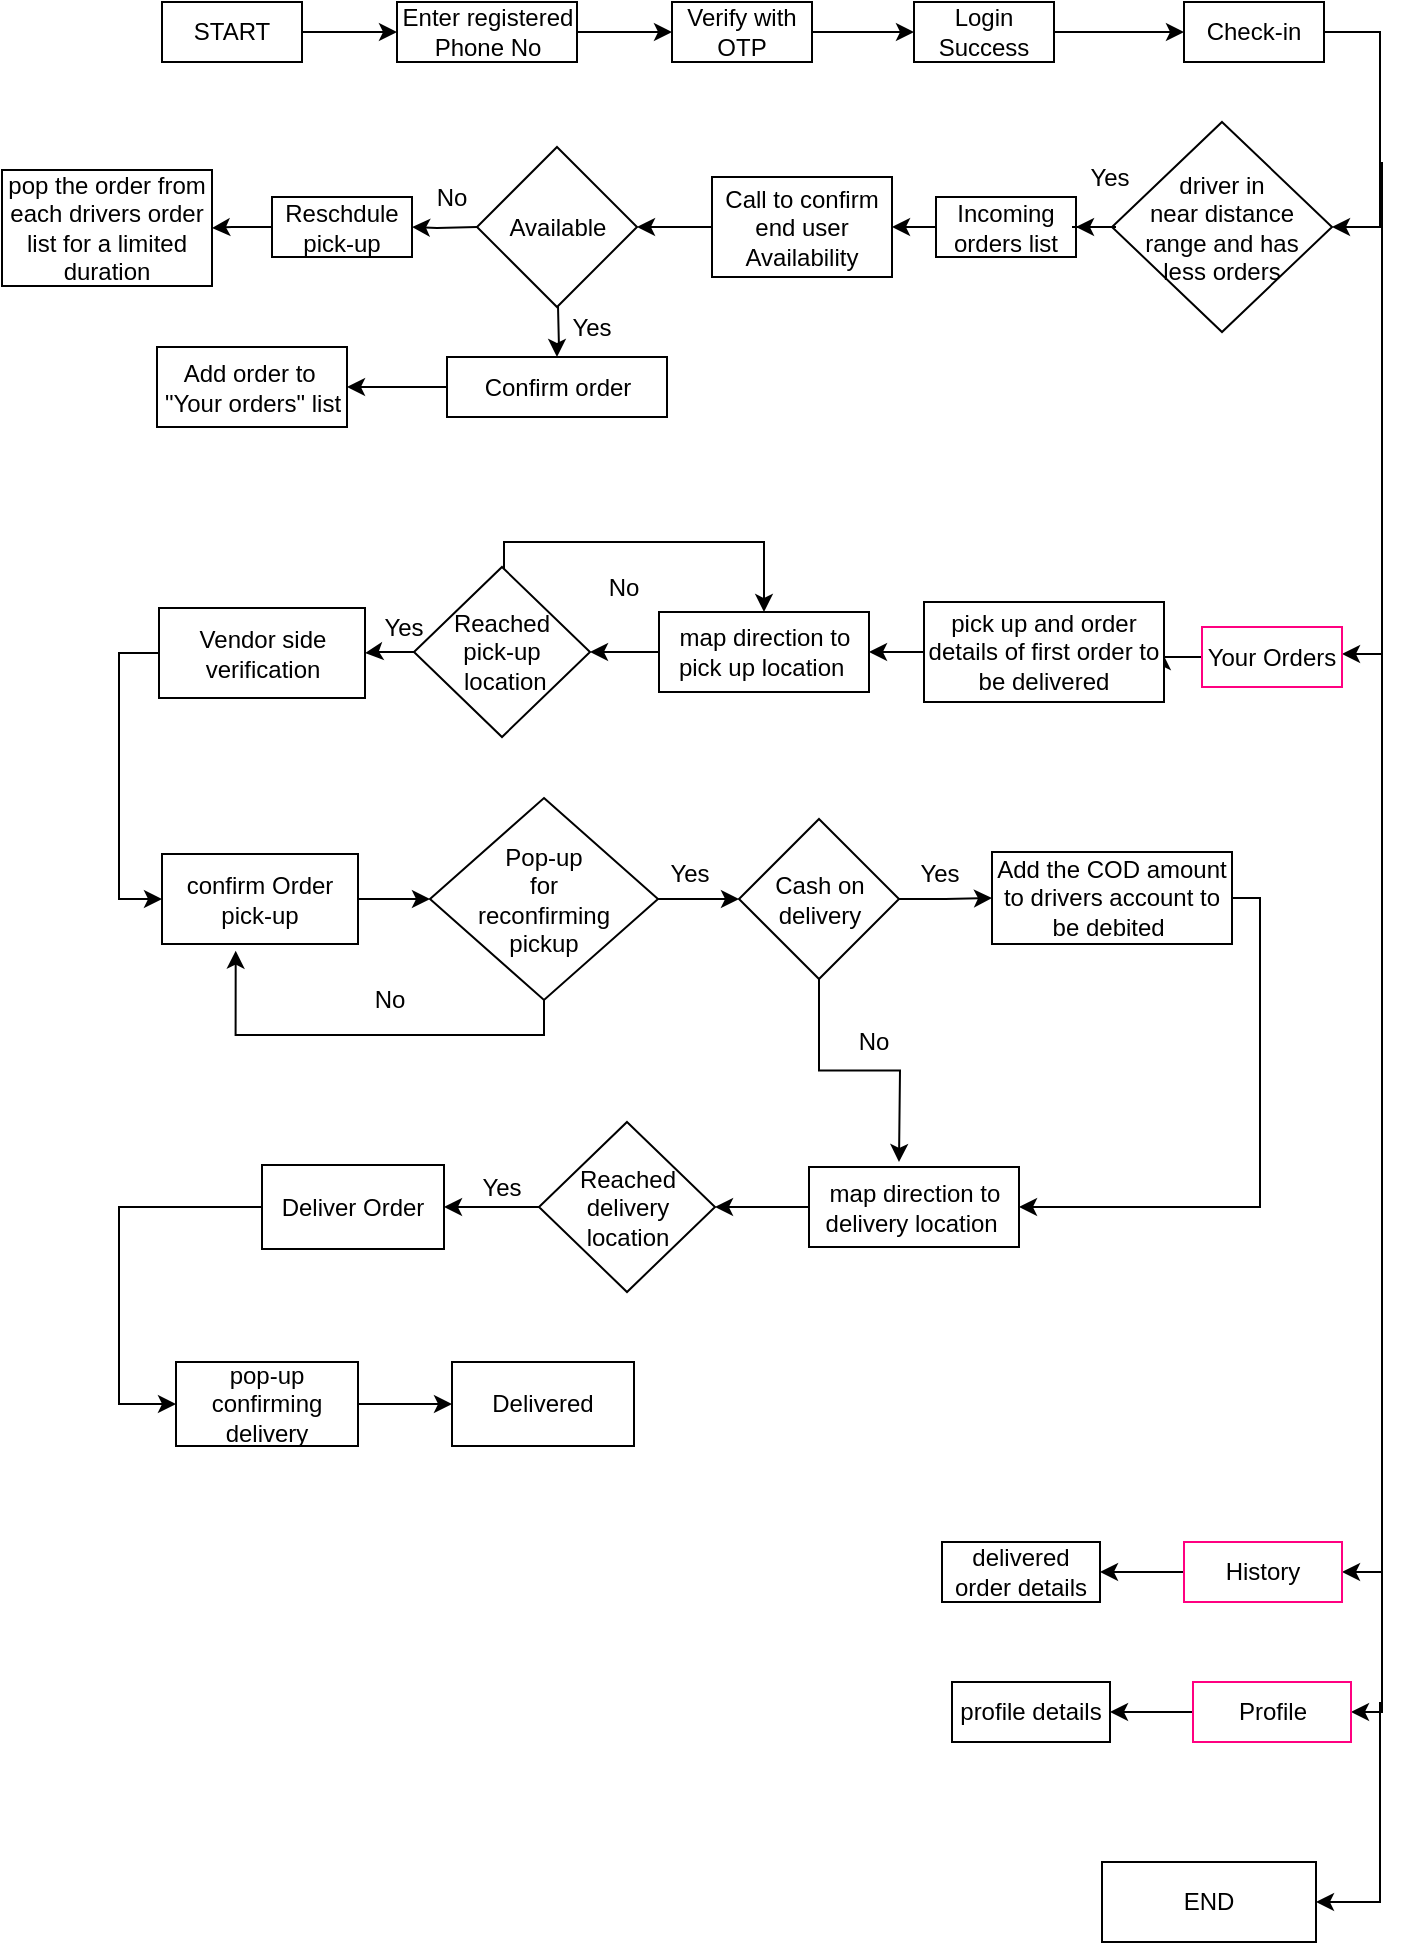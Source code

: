 <mxfile version="10.7.7" type="google"><diagram id="WXFDJ8mxYNNhta-yDEWo" name="Page-1"><mxGraphModel dx="2270" dy="597" grid="1" gridSize="10" guides="1" tooltips="1" connect="1" arrows="1" fold="1" page="1" pageScale="1" pageWidth="850" pageHeight="1100" math="0" shadow="0"><root><mxCell id="0"/><mxCell id="1" parent="0"/><mxCell id="CzBf9gcT-h9jyE385tOM-3" value="" style="edgeStyle=orthogonalEdgeStyle;rounded=0;orthogonalLoop=1;jettySize=auto;html=1;" parent="1" source="CzBf9gcT-h9jyE385tOM-1" target="CzBf9gcT-h9jyE385tOM-2" edge="1"><mxGeometry relative="1" as="geometry"/></mxCell><mxCell id="CzBf9gcT-h9jyE385tOM-1" value="START" style="rounded=0;whiteSpace=wrap;html=1;" parent="1" vertex="1"><mxGeometry x="30" y="40" width="70" height="30" as="geometry"/></mxCell><mxCell id="CzBf9gcT-h9jyE385tOM-5" value="" style="edgeStyle=orthogonalEdgeStyle;rounded=0;orthogonalLoop=1;jettySize=auto;html=1;" parent="1" source="CzBf9gcT-h9jyE385tOM-2" target="CzBf9gcT-h9jyE385tOM-4" edge="1"><mxGeometry relative="1" as="geometry"/></mxCell><mxCell id="CzBf9gcT-h9jyE385tOM-2" value="Enter registered Phone No" style="rounded=0;whiteSpace=wrap;html=1;" parent="1" vertex="1"><mxGeometry x="147.5" y="40" width="90" height="30" as="geometry"/></mxCell><mxCell id="CzBf9gcT-h9jyE385tOM-7" value="" style="edgeStyle=orthogonalEdgeStyle;rounded=0;orthogonalLoop=1;jettySize=auto;html=1;" parent="1" source="CzBf9gcT-h9jyE385tOM-4" target="CzBf9gcT-h9jyE385tOM-6" edge="1"><mxGeometry relative="1" as="geometry"/></mxCell><mxCell id="CzBf9gcT-h9jyE385tOM-4" value="Verify with OTP" style="rounded=0;whiteSpace=wrap;html=1;" parent="1" vertex="1"><mxGeometry x="285" y="40" width="70" height="30" as="geometry"/></mxCell><mxCell id="CzBf9gcT-h9jyE385tOM-9" value="" style="edgeStyle=orthogonalEdgeStyle;rounded=0;orthogonalLoop=1;jettySize=auto;html=1;" parent="1" source="CzBf9gcT-h9jyE385tOM-6" target="CzBf9gcT-h9jyE385tOM-8" edge="1"><mxGeometry relative="1" as="geometry"/></mxCell><mxCell id="CzBf9gcT-h9jyE385tOM-6" value="Login Success" style="rounded=0;whiteSpace=wrap;html=1;" parent="1" vertex="1"><mxGeometry x="406" y="40" width="70" height="30" as="geometry"/></mxCell><mxCell id="CzBf9gcT-h9jyE385tOM-8" value="Check-in" style="rounded=0;whiteSpace=wrap;html=1;" parent="1" vertex="1"><mxGeometry x="541" y="40" width="70" height="30" as="geometry"/></mxCell><mxCell id="CzBf9gcT-h9jyE385tOM-14" style="edgeStyle=orthogonalEdgeStyle;rounded=0;orthogonalLoop=1;jettySize=auto;html=1;entryX=1;entryY=0.5;entryDx=0;entryDy=0;exitX=1;exitY=0.5;exitDx=0;exitDy=0;" parent="1" source="CzBf9gcT-h9jyE385tOM-8" target="CzBf9gcT-h9jyE385tOM-113" edge="1"><mxGeometry relative="1" as="geometry"><mxPoint x="620" y="125" as="targetPoint"/><mxPoint x="639" y="55" as="sourcePoint"/><Array as="points"><mxPoint x="639" y="55"/><mxPoint x="639" y="153"/></Array></mxGeometry></mxCell><mxCell id="CzBf9gcT-h9jyE385tOM-15" value="Incoming orders list" style="rounded=0;whiteSpace=wrap;html=1;" parent="1" vertex="1"><mxGeometry x="417" y="137.5" width="70" height="30" as="geometry"/></mxCell><mxCell id="CzBf9gcT-h9jyE385tOM-20" value="" style="edgeStyle=orthogonalEdgeStyle;rounded=0;orthogonalLoop=1;jettySize=auto;html=1;" parent="1" target="CzBf9gcT-h9jyE385tOM-19" edge="1"><mxGeometry relative="1" as="geometry"><mxPoint x="187.5" y="152.5" as="sourcePoint"/></mxGeometry></mxCell><mxCell id="CzBf9gcT-h9jyE385tOM-17" value="Call to confirm end user Availability" style="rounded=0;whiteSpace=wrap;html=1;" parent="1" vertex="1"><mxGeometry x="305" y="127.5" width="90" height="50" as="geometry"/></mxCell><mxCell id="CzBf9gcT-h9jyE385tOM-27" value="" style="edgeStyle=orthogonalEdgeStyle;rounded=0;orthogonalLoop=1;jettySize=auto;html=1;" parent="1" source="CzBf9gcT-h9jyE385tOM-19" target="CzBf9gcT-h9jyE385tOM-26" edge="1"><mxGeometry relative="1" as="geometry"/></mxCell><mxCell id="CzBf9gcT-h9jyE385tOM-19" value="Reschdule&lt;br&gt;pick-up&lt;br&gt;" style="rounded=0;whiteSpace=wrap;html=1;" parent="1" vertex="1"><mxGeometry x="85" y="137.5" width="70" height="30" as="geometry"/></mxCell><mxCell id="CzBf9gcT-h9jyE385tOM-26" value="pop the order from each drivers order list for a limited duration&lt;br&gt;" style="rounded=0;whiteSpace=wrap;html=1;" parent="1" vertex="1"><mxGeometry x="-50" y="124" width="105" height="58" as="geometry"/></mxCell><mxCell id="CzBf9gcT-h9jyE385tOM-22" value="" style="edgeStyle=orthogonalEdgeStyle;rounded=0;orthogonalLoop=1;jettySize=auto;html=1;" parent="1" source="CzBf9gcT-h9jyE385tOM-15" edge="1"><mxGeometry relative="1" as="geometry"><mxPoint x="425" y="152.5" as="sourcePoint"/><mxPoint x="395" y="152.5" as="targetPoint"/></mxGeometry></mxCell><mxCell id="CzBf9gcT-h9jyE385tOM-29" value="" style="edgeStyle=orthogonalEdgeStyle;rounded=0;orthogonalLoop=1;jettySize=auto;html=1;" parent="1" target="CzBf9gcT-h9jyE385tOM-30" edge="1"><mxGeometry relative="1" as="geometry"><mxPoint x="228" y="192" as="sourcePoint"/><mxPoint x="228" y="227.5" as="targetPoint"/></mxGeometry></mxCell><mxCell id="CzBf9gcT-h9jyE385tOM-23" value="Available" style="rhombus;whiteSpace=wrap;html=1;" parent="1" vertex="1"><mxGeometry x="187.5" y="112.5" width="80" height="80" as="geometry"/></mxCell><mxCell id="CzBf9gcT-h9jyE385tOM-24" value="" style="edgeStyle=orthogonalEdgeStyle;rounded=0;orthogonalLoop=1;jettySize=auto;html=1;" parent="1" source="CzBf9gcT-h9jyE385tOM-17" edge="1"><mxGeometry relative="1" as="geometry"><mxPoint x="305" y="152.5" as="sourcePoint"/><mxPoint x="267.5" y="152.5" as="targetPoint"/></mxGeometry></mxCell><mxCell id="CzBf9gcT-h9jyE385tOM-25" value="No" style="text;html=1;strokeColor=none;fillColor=none;align=center;verticalAlign=middle;whiteSpace=wrap;rounded=0;" parent="1" vertex="1"><mxGeometry x="155" y="127.5" width="40" height="20" as="geometry"/></mxCell><mxCell id="CzBf9gcT-h9jyE385tOM-33" value="" style="edgeStyle=orthogonalEdgeStyle;rounded=0;orthogonalLoop=1;jettySize=auto;html=1;" parent="1" source="CzBf9gcT-h9jyE385tOM-30" target="CzBf9gcT-h9jyE385tOM-32" edge="1"><mxGeometry relative="1" as="geometry"/></mxCell><mxCell id="CzBf9gcT-h9jyE385tOM-30" value="Confirm order" style="rounded=0;whiteSpace=wrap;html=1;" parent="1" vertex="1"><mxGeometry x="172.5" y="217.5" width="110" height="30" as="geometry"/></mxCell><mxCell id="CzBf9gcT-h9jyE385tOM-32" value="Add order to&amp;nbsp;&lt;br&gt;&quot;Your orders&quot; list&lt;br&gt;" style="rounded=0;whiteSpace=wrap;html=1;" parent="1" vertex="1"><mxGeometry x="27.5" y="212.5" width="95" height="40" as="geometry"/></mxCell><mxCell id="CzBf9gcT-h9jyE385tOM-31" value="Yes&lt;br&gt;" style="text;html=1;strokeColor=none;fillColor=none;align=center;verticalAlign=middle;whiteSpace=wrap;rounded=0;" parent="1" vertex="1"><mxGeometry x="225" y="192.5" width="40" height="20" as="geometry"/></mxCell><mxCell id="CzBf9gcT-h9jyE385tOM-35" style="edgeStyle=orthogonalEdgeStyle;rounded=0;orthogonalLoop=1;jettySize=auto;html=1;" parent="1" target="CzBf9gcT-h9jyE385tOM-34" edge="1"><mxGeometry relative="1" as="geometry"><mxPoint x="640" y="120" as="sourcePoint"/><Array as="points"><mxPoint x="640" y="366"/></Array></mxGeometry></mxCell><mxCell id="CzBf9gcT-h9jyE385tOM-37" value="" style="edgeStyle=orthogonalEdgeStyle;rounded=0;orthogonalLoop=1;jettySize=auto;html=1;" parent="1" source="CzBf9gcT-h9jyE385tOM-34" target="CzBf9gcT-h9jyE385tOM-36" edge="1"><mxGeometry relative="1" as="geometry"/></mxCell><mxCell id="CzBf9gcT-h9jyE385tOM-34" value="Your Orders" style="rounded=0;whiteSpace=wrap;html=1;strokeColor=#FF0080;" parent="1" vertex="1"><mxGeometry x="550" y="352.5" width="70" height="30" as="geometry"/></mxCell><mxCell id="CzBf9gcT-h9jyE385tOM-39" value="" style="edgeStyle=orthogonalEdgeStyle;rounded=0;orthogonalLoop=1;jettySize=auto;html=1;" parent="1" source="CzBf9gcT-h9jyE385tOM-36" target="CzBf9gcT-h9jyE385tOM-38" edge="1"><mxGeometry relative="1" as="geometry"/></mxCell><mxCell id="CzBf9gcT-h9jyE385tOM-36" value="pick up and order details of first order to be delivered" style="rounded=0;whiteSpace=wrap;html=1;strokeColor=#000000;" parent="1" vertex="1"><mxGeometry x="411" y="340" width="120" height="50" as="geometry"/></mxCell><mxCell id="CzBf9gcT-h9jyE385tOM-46" value="" style="edgeStyle=orthogonalEdgeStyle;rounded=0;orthogonalLoop=1;jettySize=auto;html=1;" parent="1" source="CzBf9gcT-h9jyE385tOM-38" target="CzBf9gcT-h9jyE385tOM-44" edge="1"><mxGeometry relative="1" as="geometry"/></mxCell><mxCell id="CzBf9gcT-h9jyE385tOM-38" value="map direction to pick up location&amp;nbsp;" style="rounded=0;whiteSpace=wrap;html=1;strokeColor=#000000;" parent="1" vertex="1"><mxGeometry x="278.5" y="345" width="105" height="40" as="geometry"/></mxCell><mxCell id="CzBf9gcT-h9jyE385tOM-50" value="" style="edgeStyle=orthogonalEdgeStyle;rounded=0;orthogonalLoop=1;jettySize=auto;html=1;" parent="1" source="CzBf9gcT-h9jyE385tOM-44" target="CzBf9gcT-h9jyE385tOM-49" edge="1"><mxGeometry relative="1" as="geometry"/></mxCell><mxCell id="CzBf9gcT-h9jyE385tOM-54" value="" style="edgeStyle=orthogonalEdgeStyle;rounded=0;orthogonalLoop=1;jettySize=auto;html=1;entryX=0.5;entryY=0;entryDx=0;entryDy=0;" parent="1" source="CzBf9gcT-h9jyE385tOM-44" target="CzBf9gcT-h9jyE385tOM-38" edge="1"><mxGeometry relative="1" as="geometry"><mxPoint x="200" y="242.5" as="targetPoint"/><Array as="points"><mxPoint x="201" y="310"/><mxPoint x="331" y="310"/></Array></mxGeometry></mxCell><mxCell id="CzBf9gcT-h9jyE385tOM-44" value="Reached &lt;br&gt;pick-up&lt;br&gt;&amp;nbsp;location" style="rhombus;whiteSpace=wrap;html=1;strokeColor=#000000;fillColor=none;" parent="1" vertex="1"><mxGeometry x="156" y="322.5" width="88" height="85" as="geometry"/></mxCell><mxCell id="CzBf9gcT-h9jyE385tOM-95" value="" style="edgeStyle=orthogonalEdgeStyle;rounded=0;orthogonalLoop=1;jettySize=auto;html=1;entryX=0;entryY=0.5;entryDx=0;entryDy=0;" parent="1" source="CzBf9gcT-h9jyE385tOM-49" target="CzBf9gcT-h9jyE385tOM-58" edge="1"><mxGeometry relative="1" as="geometry"><mxPoint x="8.5" y="490" as="targetPoint"/><Array as="points"><mxPoint x="8.5" y="366"/><mxPoint x="8.5" y="489"/></Array></mxGeometry></mxCell><mxCell id="CzBf9gcT-h9jyE385tOM-49" value="Vendor side verification&lt;br&gt;" style="rounded=0;whiteSpace=wrap;html=1;strokeColor=#000000;fillColor=none;" parent="1" vertex="1"><mxGeometry x="28.5" y="343" width="103" height="45" as="geometry"/></mxCell><mxCell id="CzBf9gcT-h9jyE385tOM-63" value="" style="edgeStyle=orthogonalEdgeStyle;rounded=0;orthogonalLoop=1;jettySize=auto;html=1;" parent="1" source="CzBf9gcT-h9jyE385tOM-58" target="CzBf9gcT-h9jyE385tOM-62" edge="1"><mxGeometry relative="1" as="geometry"/></mxCell><mxCell id="CzBf9gcT-h9jyE385tOM-58" value="confirm Order pick-up&lt;br&gt;" style="rounded=0;whiteSpace=wrap;html=1;strokeColor=#000000;fillColor=none;" parent="1" vertex="1"><mxGeometry x="30" y="466" width="98" height="45" as="geometry"/></mxCell><mxCell id="CzBf9gcT-h9jyE385tOM-51" value="Yes&lt;br&gt;" style="text;html=1;strokeColor=none;fillColor=none;align=center;verticalAlign=middle;whiteSpace=wrap;rounded=0;" parent="1" vertex="1"><mxGeometry x="131" y="342.5" width="40" height="20" as="geometry"/></mxCell><mxCell id="CzBf9gcT-h9jyE385tOM-55" value="No" style="text;html=1;strokeColor=none;fillColor=none;align=center;verticalAlign=middle;whiteSpace=wrap;rounded=0;" parent="1" vertex="1"><mxGeometry x="241" y="322.5" width="40" height="20" as="geometry"/></mxCell><mxCell id="CzBf9gcT-h9jyE385tOM-65" value="" style="edgeStyle=orthogonalEdgeStyle;rounded=0;orthogonalLoop=1;jettySize=auto;html=1;entryX=0.376;entryY=1.074;entryDx=0;entryDy=0;entryPerimeter=0;" parent="1" source="CzBf9gcT-h9jyE385tOM-62" target="CzBf9gcT-h9jyE385tOM-58" edge="1"><mxGeometry relative="1" as="geometry"><mxPoint x="174" y="606" as="targetPoint"/><Array as="points"><mxPoint x="221.5" y="556.5"/><mxPoint x="66.5" y="556.5"/></Array></mxGeometry></mxCell><mxCell id="CzBf9gcT-h9jyE385tOM-84" value="" style="edgeStyle=orthogonalEdgeStyle;rounded=0;orthogonalLoop=1;jettySize=auto;html=1;" parent="1" source="CzBf9gcT-h9jyE385tOM-62" target="CzBf9gcT-h9jyE385tOM-82" edge="1"><mxGeometry relative="1" as="geometry"/></mxCell><mxCell id="CzBf9gcT-h9jyE385tOM-62" value="Pop-up&lt;br&gt;for&lt;br&gt;reconfirming&lt;br&gt;pickup&lt;br&gt;" style="rhombus;whiteSpace=wrap;html=1;strokeColor=#000000;fillColor=none;" parent="1" vertex="1"><mxGeometry x="164" y="438" width="114" height="101" as="geometry"/></mxCell><mxCell id="CzBf9gcT-h9jyE385tOM-67" value="No" style="text;html=1;strokeColor=none;fillColor=none;align=center;verticalAlign=middle;whiteSpace=wrap;rounded=0;" parent="1" vertex="1"><mxGeometry x="124" y="529" width="40" height="20" as="geometry"/></mxCell><mxCell id="CzBf9gcT-h9jyE385tOM-75" value="Yes&lt;br&gt;" style="text;html=1;strokeColor=none;fillColor=none;align=center;verticalAlign=middle;whiteSpace=wrap;rounded=0;" parent="1" vertex="1"><mxGeometry x="273.5" y="466" width="40" height="20" as="geometry"/></mxCell><mxCell id="CzBf9gcT-h9jyE385tOM-81" value="" style="edgeStyle=orthogonalEdgeStyle;rounded=0;orthogonalLoop=1;jettySize=auto;html=1;" parent="1" source="CzBf9gcT-h9jyE385tOM-76" target="CzBf9gcT-h9jyE385tOM-80" edge="1"><mxGeometry relative="1" as="geometry"/></mxCell><mxCell id="CzBf9gcT-h9jyE385tOM-76" value="map direction to delivery location&amp;nbsp;" style="rounded=0;whiteSpace=wrap;html=1;strokeColor=#000000;" parent="1" vertex="1"><mxGeometry x="353.5" y="622.5" width="105" height="40" as="geometry"/></mxCell><mxCell id="CzBf9gcT-h9jyE385tOM-103" value="" style="edgeStyle=orthogonalEdgeStyle;rounded=0;orthogonalLoop=1;jettySize=auto;html=1;" parent="1" source="CzBf9gcT-h9jyE385tOM-80" target="CzBf9gcT-h9jyE385tOM-87" edge="1"><mxGeometry relative="1" as="geometry"/></mxCell><mxCell id="CzBf9gcT-h9jyE385tOM-80" value="Reached &lt;br&gt;delivery location" style="rhombus;whiteSpace=wrap;html=1;strokeColor=#000000;fillColor=none;" parent="1" vertex="1"><mxGeometry x="218.5" y="600" width="88" height="85" as="geometry"/></mxCell><mxCell id="CzBf9gcT-h9jyE385tOM-89" value="" style="edgeStyle=orthogonalEdgeStyle;rounded=0;orthogonalLoop=1;jettySize=auto;html=1;entryX=0;entryY=0.5;entryDx=0;entryDy=0;" parent="1" source="CzBf9gcT-h9jyE385tOM-82" target="CzBf9gcT-h9jyE385tOM-88" edge="1"><mxGeometry relative="1" as="geometry"><mxPoint x="433.5" y="489" as="targetPoint"/></mxGeometry></mxCell><mxCell id="CzBf9gcT-h9jyE385tOM-99" value="" style="edgeStyle=orthogonalEdgeStyle;rounded=0;orthogonalLoop=1;jettySize=auto;html=1;" parent="1" source="CzBf9gcT-h9jyE385tOM-82" edge="1"><mxGeometry relative="1" as="geometry"><mxPoint x="398.5" y="620" as="targetPoint"/></mxGeometry></mxCell><mxCell id="CzBf9gcT-h9jyE385tOM-82" value="Cash on delivery" style="rhombus;whiteSpace=wrap;html=1;strokeColor=#000000;fillColor=none;" parent="1" vertex="1"><mxGeometry x="318.5" y="448.5" width="80" height="80" as="geometry"/></mxCell><mxCell id="CzBf9gcT-h9jyE385tOM-108" value="" style="edgeStyle=orthogonalEdgeStyle;rounded=0;orthogonalLoop=1;jettySize=auto;html=1;" parent="1" source="CzBf9gcT-h9jyE385tOM-87" target="CzBf9gcT-h9jyE385tOM-107" edge="1"><mxGeometry relative="1" as="geometry"><Array as="points"><mxPoint x="8.5" y="643"/><mxPoint x="8.5" y="741"/></Array></mxGeometry></mxCell><mxCell id="CzBf9gcT-h9jyE385tOM-87" value="Deliver Order" style="rounded=0;whiteSpace=wrap;html=1;strokeColor=#000000;fillColor=none;" parent="1" vertex="1"><mxGeometry x="80" y="621.5" width="91" height="42" as="geometry"/></mxCell><mxCell id="CzBf9gcT-h9jyE385tOM-110" value="" style="edgeStyle=orthogonalEdgeStyle;rounded=0;orthogonalLoop=1;jettySize=auto;html=1;entryX=0;entryY=0.5;entryDx=0;entryDy=0;" parent="1" source="CzBf9gcT-h9jyE385tOM-107" target="CzBf9gcT-h9jyE385tOM-119" edge="1"><mxGeometry relative="1" as="geometry"><mxPoint x="167.5" y="740.941" as="targetPoint"/></mxGeometry></mxCell><mxCell id="CzBf9gcT-h9jyE385tOM-107" value="pop-up confirming delivery" style="rounded=0;whiteSpace=wrap;html=1;strokeColor=#000000;fillColor=none;" parent="1" vertex="1"><mxGeometry x="37" y="720" width="91" height="42" as="geometry"/></mxCell><mxCell id="CzBf9gcT-h9jyE385tOM-119" value="Delivered" style="rounded=0;whiteSpace=wrap;html=1;strokeColor=#000000;fillColor=none;" parent="1" vertex="1"><mxGeometry x="175" y="720" width="91" height="42" as="geometry"/></mxCell><mxCell id="CzBf9gcT-h9jyE385tOM-97" value="" style="edgeStyle=orthogonalEdgeStyle;rounded=0;orthogonalLoop=1;jettySize=auto;html=1;entryX=1;entryY=0.5;entryDx=0;entryDy=0;" parent="1" source="CzBf9gcT-h9jyE385tOM-88" target="CzBf9gcT-h9jyE385tOM-76" edge="1"><mxGeometry relative="1" as="geometry"><mxPoint x="625" y="408.5" as="targetPoint"/><Array as="points"><mxPoint x="579" y="488"/><mxPoint x="579" y="642"/></Array></mxGeometry></mxCell><mxCell id="CzBf9gcT-h9jyE385tOM-88" value="Add the COD amount to drivers account to be debited&amp;nbsp;" style="rounded=0;whiteSpace=wrap;html=1;strokeColor=#000000;fillColor=none;" parent="1" vertex="1"><mxGeometry x="445" y="465" width="120" height="46" as="geometry"/></mxCell><mxCell id="CzBf9gcT-h9jyE385tOM-90" value="Yes&lt;br&gt;" style="text;html=1;strokeColor=none;fillColor=none;align=center;verticalAlign=middle;whiteSpace=wrap;rounded=0;" parent="1" vertex="1"><mxGeometry x="398.5" y="466" width="40" height="20" as="geometry"/></mxCell><mxCell id="CzBf9gcT-h9jyE385tOM-102" value="No" style="text;html=1;strokeColor=none;fillColor=none;align=center;verticalAlign=middle;whiteSpace=wrap;rounded=0;" parent="1" vertex="1"><mxGeometry x="366" y="550" width="40" height="20" as="geometry"/></mxCell><mxCell id="CzBf9gcT-h9jyE385tOM-106" value="Yes&lt;br&gt;" style="text;html=1;strokeColor=none;fillColor=none;align=center;verticalAlign=middle;whiteSpace=wrap;rounded=0;" parent="1" vertex="1"><mxGeometry x="180" y="622.5" width="40" height="20" as="geometry"/></mxCell><mxCell id="CzBf9gcT-h9jyE385tOM-117" value="" style="edgeStyle=orthogonalEdgeStyle;rounded=0;orthogonalLoop=1;jettySize=auto;html=1;" parent="1" source="CzBf9gcT-h9jyE385tOM-113" target="CzBf9gcT-h9jyE385tOM-15" edge="1"><mxGeometry relative="1" as="geometry"/></mxCell><mxCell id="CzBf9gcT-h9jyE385tOM-113" value="driver in &lt;br&gt;near distance &lt;br&gt;range and has &lt;br&gt;less orders" style="rhombus;whiteSpace=wrap;html=1;strokeColor=#000000;fillColor=none;" parent="1" vertex="1"><mxGeometry x="505" y="100" width="110" height="105" as="geometry"/></mxCell><mxCell id="CzBf9gcT-h9jyE385tOM-123" value="" style="edgeStyle=orthogonalEdgeStyle;rounded=0;orthogonalLoop=1;jettySize=auto;html=1;" parent="1" target="CzBf9gcT-h9jyE385tOM-121" edge="1"><mxGeometry relative="1" as="geometry"><mxPoint x="640" y="360" as="sourcePoint"/><Array as="points"><mxPoint x="640" y="690"/><mxPoint x="640" y="690"/></Array></mxGeometry></mxCell><mxCell id="CzBf9gcT-h9jyE385tOM-125" value="" style="edgeStyle=orthogonalEdgeStyle;rounded=0;orthogonalLoop=1;jettySize=auto;html=1;" parent="1" source="CzBf9gcT-h9jyE385tOM-121" target="CzBf9gcT-h9jyE385tOM-124" edge="1"><mxGeometry relative="1" as="geometry"/></mxCell><mxCell id="CzBf9gcT-h9jyE385tOM-121" value="History" style="rounded=0;whiteSpace=wrap;html=1;strokeColor=#FF0080;fillColor=none;" parent="1" vertex="1"><mxGeometry x="541" y="810" width="79" height="30" as="geometry"/></mxCell><mxCell id="CzBf9gcT-h9jyE385tOM-124" value="delivered order details&lt;br&gt;" style="rounded=0;whiteSpace=wrap;html=1;strokeColor=#000000;fillColor=none;" parent="1" vertex="1"><mxGeometry x="420" y="810" width="79" height="30" as="geometry"/></mxCell><mxCell id="CzBf9gcT-h9jyE385tOM-128" value="" style="edgeStyle=orthogonalEdgeStyle;rounded=0;orthogonalLoop=1;jettySize=auto;html=1;" parent="1" target="CzBf9gcT-h9jyE385tOM-126" edge="1"><mxGeometry relative="1" as="geometry"><mxPoint x="640" y="820" as="sourcePoint"/><Array as="points"><mxPoint x="640" y="895"/></Array></mxGeometry></mxCell><mxCell id="CzBf9gcT-h9jyE385tOM-130" value="" style="edgeStyle=orthogonalEdgeStyle;rounded=0;orthogonalLoop=1;jettySize=auto;html=1;" parent="1" source="CzBf9gcT-h9jyE385tOM-126" target="CzBf9gcT-h9jyE385tOM-129" edge="1"><mxGeometry relative="1" as="geometry"/></mxCell><mxCell id="CzBf9gcT-h9jyE385tOM-126" value="Profile" style="rounded=0;whiteSpace=wrap;html=1;strokeColor=#FF0080;fillColor=none;" parent="1" vertex="1"><mxGeometry x="545.5" y="880" width="79" height="30" as="geometry"/></mxCell><mxCell id="CzBf9gcT-h9jyE385tOM-129" value="profile details" style="rounded=0;whiteSpace=wrap;html=1;strokeColor=#000000;fillColor=none;" parent="1" vertex="1"><mxGeometry x="425" y="880" width="79" height="30" as="geometry"/></mxCell><mxCell id="CzBf9gcT-h9jyE385tOM-135" value="" style="edgeStyle=orthogonalEdgeStyle;rounded=0;orthogonalLoop=1;jettySize=auto;html=1;" parent="1" target="CzBf9gcT-h9jyE385tOM-133" edge="1"><mxGeometry relative="1" as="geometry"><mxPoint x="639" y="890" as="sourcePoint"/><Array as="points"><mxPoint x="639" y="990"/></Array></mxGeometry></mxCell><mxCell id="CzBf9gcT-h9jyE385tOM-133" value="END" style="rounded=0;whiteSpace=wrap;html=1;strokeColor=#000000;fillColor=none;" parent="1" vertex="1"><mxGeometry x="500" y="970" width="107" height="40" as="geometry"/></mxCell><mxCell id="CzBf9gcT-h9jyE385tOM-136" value="Yes&lt;br&gt;" style="text;html=1;strokeColor=none;fillColor=none;align=center;verticalAlign=middle;whiteSpace=wrap;rounded=0;" parent="1" vertex="1"><mxGeometry x="484" y="117.5" width="40" height="20" as="geometry"/></mxCell></root></mxGraphModel></diagram></mxfile>